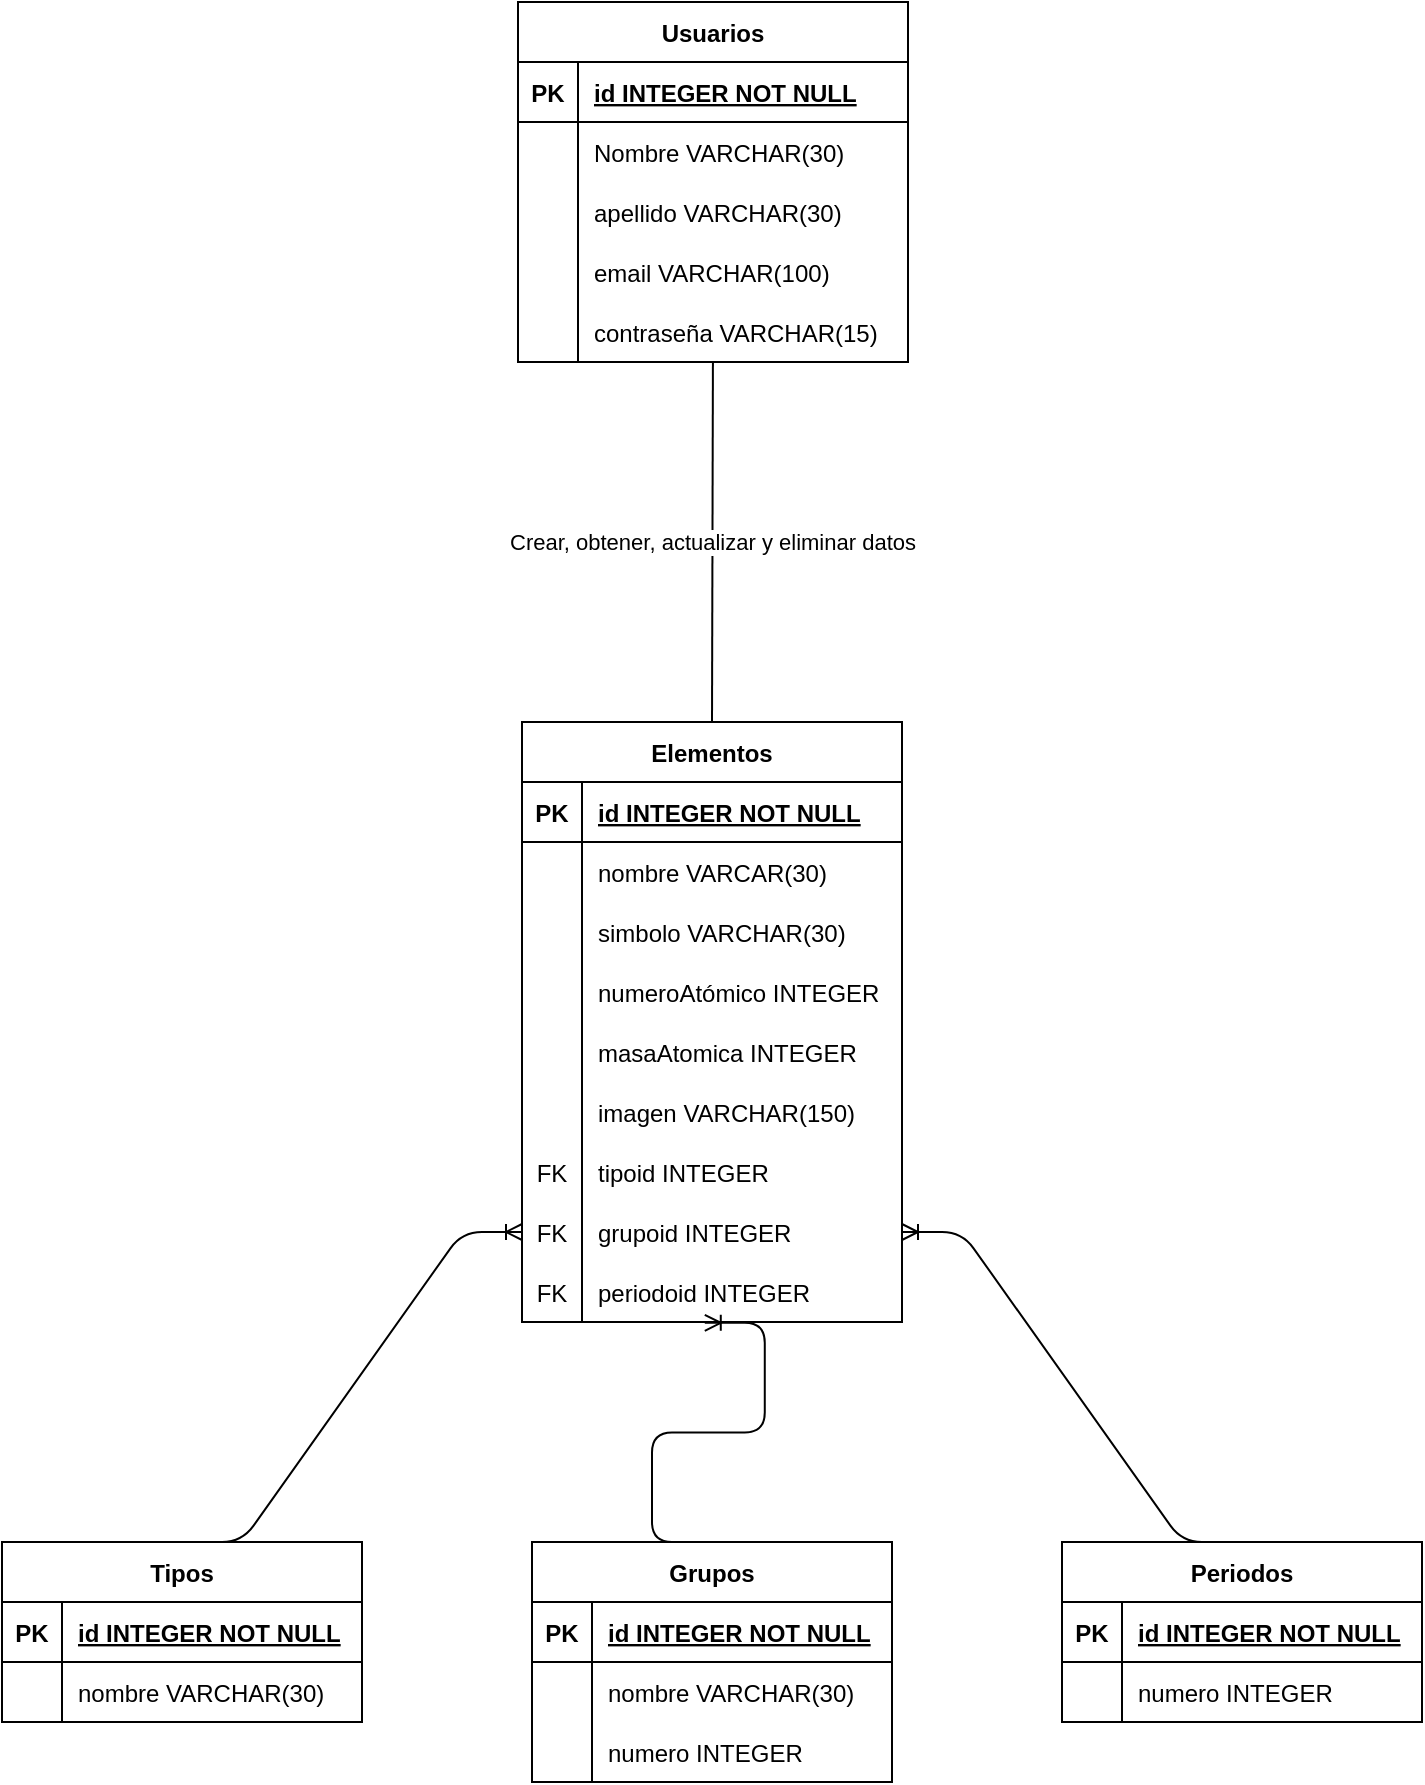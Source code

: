 <mxfile version="15.3.2" type="device"><diagram id="R2lEEEUBdFMjLlhIrx00" name="Page-1"><mxGraphModel dx="868" dy="450" grid="1" gridSize="10" guides="1" tooltips="1" connect="1" arrows="1" fold="1" page="1" pageScale="1" pageWidth="850" pageHeight="1100" math="0" shadow="0" extFonts="Permanent Marker^https://fonts.googleapis.com/css?family=Permanent+Marker"><root><mxCell id="0"/><mxCell id="1" parent="0"/><mxCell id="FdoMdWH8IwYb_re8AcVt-5" value="Elementos" style="shape=table;startSize=30;container=1;collapsible=1;childLayout=tableLayout;fixedRows=1;rowLines=0;fontStyle=1;align=center;resizeLast=1;" vertex="1" parent="1"><mxGeometry x="330" y="380" width="190" height="300" as="geometry"/></mxCell><mxCell id="FdoMdWH8IwYb_re8AcVt-6" value="" style="shape=partialRectangle;collapsible=0;dropTarget=0;pointerEvents=0;fillColor=none;top=0;left=0;bottom=1;right=0;points=[[0,0.5],[1,0.5]];portConstraint=eastwest;" vertex="1" parent="FdoMdWH8IwYb_re8AcVt-5"><mxGeometry y="30" width="190" height="30" as="geometry"/></mxCell><mxCell id="FdoMdWH8IwYb_re8AcVt-7" value="PK" style="shape=partialRectangle;connectable=0;fillColor=none;top=0;left=0;bottom=0;right=0;fontStyle=1;overflow=hidden;" vertex="1" parent="FdoMdWH8IwYb_re8AcVt-6"><mxGeometry width="30" height="30" as="geometry"><mxRectangle width="30" height="30" as="alternateBounds"/></mxGeometry></mxCell><mxCell id="FdoMdWH8IwYb_re8AcVt-8" value="id INTEGER NOT NULL" style="shape=partialRectangle;connectable=0;fillColor=none;top=0;left=0;bottom=0;right=0;align=left;spacingLeft=6;fontStyle=5;overflow=hidden;" vertex="1" parent="FdoMdWH8IwYb_re8AcVt-6"><mxGeometry x="30" width="160" height="30" as="geometry"><mxRectangle width="160" height="30" as="alternateBounds"/></mxGeometry></mxCell><mxCell id="FdoMdWH8IwYb_re8AcVt-9" value="" style="shape=partialRectangle;collapsible=0;dropTarget=0;pointerEvents=0;fillColor=none;top=0;left=0;bottom=0;right=0;points=[[0,0.5],[1,0.5]];portConstraint=eastwest;" vertex="1" parent="FdoMdWH8IwYb_re8AcVt-5"><mxGeometry y="60" width="190" height="30" as="geometry"/></mxCell><mxCell id="FdoMdWH8IwYb_re8AcVt-10" value="" style="shape=partialRectangle;connectable=0;fillColor=none;top=0;left=0;bottom=0;right=0;editable=1;overflow=hidden;" vertex="1" parent="FdoMdWH8IwYb_re8AcVt-9"><mxGeometry width="30" height="30" as="geometry"><mxRectangle width="30" height="30" as="alternateBounds"/></mxGeometry></mxCell><mxCell id="FdoMdWH8IwYb_re8AcVt-11" value="nombre VARCAR(30)" style="shape=partialRectangle;connectable=0;fillColor=none;top=0;left=0;bottom=0;right=0;align=left;spacingLeft=6;overflow=hidden;" vertex="1" parent="FdoMdWH8IwYb_re8AcVt-9"><mxGeometry x="30" width="160" height="30" as="geometry"><mxRectangle width="160" height="30" as="alternateBounds"/></mxGeometry></mxCell><mxCell id="FdoMdWH8IwYb_re8AcVt-12" value="" style="shape=partialRectangle;collapsible=0;dropTarget=0;pointerEvents=0;fillColor=none;top=0;left=0;bottom=0;right=0;points=[[0,0.5],[1,0.5]];portConstraint=eastwest;" vertex="1" parent="FdoMdWH8IwYb_re8AcVt-5"><mxGeometry y="90" width="190" height="30" as="geometry"/></mxCell><mxCell id="FdoMdWH8IwYb_re8AcVt-13" value="" style="shape=partialRectangle;connectable=0;fillColor=none;top=0;left=0;bottom=0;right=0;editable=1;overflow=hidden;" vertex="1" parent="FdoMdWH8IwYb_re8AcVt-12"><mxGeometry width="30" height="30" as="geometry"><mxRectangle width="30" height="30" as="alternateBounds"/></mxGeometry></mxCell><mxCell id="FdoMdWH8IwYb_re8AcVt-14" value="simbolo VARCHAR(30)" style="shape=partialRectangle;connectable=0;fillColor=none;top=0;left=0;bottom=0;right=0;align=left;spacingLeft=6;overflow=hidden;" vertex="1" parent="FdoMdWH8IwYb_re8AcVt-12"><mxGeometry x="30" width="160" height="30" as="geometry"><mxRectangle width="160" height="30" as="alternateBounds"/></mxGeometry></mxCell><mxCell id="FdoMdWH8IwYb_re8AcVt-15" value="" style="shape=partialRectangle;collapsible=0;dropTarget=0;pointerEvents=0;fillColor=none;top=0;left=0;bottom=0;right=0;points=[[0,0.5],[1,0.5]];portConstraint=eastwest;" vertex="1" parent="FdoMdWH8IwYb_re8AcVt-5"><mxGeometry y="120" width="190" height="30" as="geometry"/></mxCell><mxCell id="FdoMdWH8IwYb_re8AcVt-16" value="" style="shape=partialRectangle;connectable=0;fillColor=none;top=0;left=0;bottom=0;right=0;editable=1;overflow=hidden;" vertex="1" parent="FdoMdWH8IwYb_re8AcVt-15"><mxGeometry width="30" height="30" as="geometry"><mxRectangle width="30" height="30" as="alternateBounds"/></mxGeometry></mxCell><mxCell id="FdoMdWH8IwYb_re8AcVt-17" value="numeroAtómico INTEGER" style="shape=partialRectangle;connectable=0;fillColor=none;top=0;left=0;bottom=0;right=0;align=left;spacingLeft=6;overflow=hidden;" vertex="1" parent="FdoMdWH8IwYb_re8AcVt-15"><mxGeometry x="30" width="160" height="30" as="geometry"><mxRectangle width="160" height="30" as="alternateBounds"/></mxGeometry></mxCell><mxCell id="FdoMdWH8IwYb_re8AcVt-18" value="" style="shape=partialRectangle;collapsible=0;dropTarget=0;pointerEvents=0;fillColor=none;top=0;left=0;bottom=0;right=0;points=[[0,0.5],[1,0.5]];portConstraint=eastwest;" vertex="1" parent="FdoMdWH8IwYb_re8AcVt-5"><mxGeometry y="150" width="190" height="30" as="geometry"/></mxCell><mxCell id="FdoMdWH8IwYb_re8AcVt-19" value="" style="shape=partialRectangle;connectable=0;fillColor=none;top=0;left=0;bottom=0;right=0;editable=1;overflow=hidden;" vertex="1" parent="FdoMdWH8IwYb_re8AcVt-18"><mxGeometry width="30" height="30" as="geometry"><mxRectangle width="30" height="30" as="alternateBounds"/></mxGeometry></mxCell><mxCell id="FdoMdWH8IwYb_re8AcVt-20" value="masaAtomica INTEGER" style="shape=partialRectangle;connectable=0;fillColor=none;top=0;left=0;bottom=0;right=0;align=left;spacingLeft=6;overflow=hidden;" vertex="1" parent="FdoMdWH8IwYb_re8AcVt-18"><mxGeometry x="30" width="160" height="30" as="geometry"><mxRectangle width="160" height="30" as="alternateBounds"/></mxGeometry></mxCell><mxCell id="FdoMdWH8IwYb_re8AcVt-21" value="" style="shape=partialRectangle;collapsible=0;dropTarget=0;pointerEvents=0;fillColor=none;top=0;left=0;bottom=0;right=0;points=[[0,0.5],[1,0.5]];portConstraint=eastwest;" vertex="1" parent="FdoMdWH8IwYb_re8AcVt-5"><mxGeometry y="180" width="190" height="30" as="geometry"/></mxCell><mxCell id="FdoMdWH8IwYb_re8AcVt-22" value="" style="shape=partialRectangle;connectable=0;fillColor=none;top=0;left=0;bottom=0;right=0;editable=1;overflow=hidden;" vertex="1" parent="FdoMdWH8IwYb_re8AcVt-21"><mxGeometry width="30" height="30" as="geometry"><mxRectangle width="30" height="30" as="alternateBounds"/></mxGeometry></mxCell><mxCell id="FdoMdWH8IwYb_re8AcVt-23" value="imagen VARCHAR(150)" style="shape=partialRectangle;connectable=0;fillColor=none;top=0;left=0;bottom=0;right=0;align=left;spacingLeft=6;overflow=hidden;" vertex="1" parent="FdoMdWH8IwYb_re8AcVt-21"><mxGeometry x="30" width="160" height="30" as="geometry"><mxRectangle width="160" height="30" as="alternateBounds"/></mxGeometry></mxCell><mxCell id="FdoMdWH8IwYb_re8AcVt-24" value="" style="shape=partialRectangle;collapsible=0;dropTarget=0;pointerEvents=0;fillColor=none;top=0;left=0;bottom=0;right=0;points=[[0,0.5],[1,0.5]];portConstraint=eastwest;" vertex="1" parent="FdoMdWH8IwYb_re8AcVt-5"><mxGeometry y="210" width="190" height="30" as="geometry"/></mxCell><mxCell id="FdoMdWH8IwYb_re8AcVt-25" value="FK" style="shape=partialRectangle;connectable=0;fillColor=none;top=0;left=0;bottom=0;right=0;editable=1;overflow=hidden;" vertex="1" parent="FdoMdWH8IwYb_re8AcVt-24"><mxGeometry width="30" height="30" as="geometry"><mxRectangle width="30" height="30" as="alternateBounds"/></mxGeometry></mxCell><mxCell id="FdoMdWH8IwYb_re8AcVt-26" value="tipoid INTEGER" style="shape=partialRectangle;connectable=0;fillColor=none;top=0;left=0;bottom=0;right=0;align=left;spacingLeft=6;overflow=hidden;" vertex="1" parent="FdoMdWH8IwYb_re8AcVt-24"><mxGeometry x="30" width="160" height="30" as="geometry"><mxRectangle width="160" height="30" as="alternateBounds"/></mxGeometry></mxCell><mxCell id="FdoMdWH8IwYb_re8AcVt-27" value="" style="shape=partialRectangle;collapsible=0;dropTarget=0;pointerEvents=0;fillColor=none;top=0;left=0;bottom=0;right=0;points=[[0,0.5],[1,0.5]];portConstraint=eastwest;" vertex="1" parent="FdoMdWH8IwYb_re8AcVt-5"><mxGeometry y="240" width="190" height="30" as="geometry"/></mxCell><mxCell id="FdoMdWH8IwYb_re8AcVt-28" value="FK" style="shape=partialRectangle;connectable=0;fillColor=none;top=0;left=0;bottom=0;right=0;editable=1;overflow=hidden;" vertex="1" parent="FdoMdWH8IwYb_re8AcVt-27"><mxGeometry width="30" height="30" as="geometry"><mxRectangle width="30" height="30" as="alternateBounds"/></mxGeometry></mxCell><mxCell id="FdoMdWH8IwYb_re8AcVt-29" value="grupoid INTEGER" style="shape=partialRectangle;connectable=0;fillColor=none;top=0;left=0;bottom=0;right=0;align=left;spacingLeft=6;overflow=hidden;" vertex="1" parent="FdoMdWH8IwYb_re8AcVt-27"><mxGeometry x="30" width="160" height="30" as="geometry"><mxRectangle width="160" height="30" as="alternateBounds"/></mxGeometry></mxCell><mxCell id="FdoMdWH8IwYb_re8AcVt-30" value="" style="shape=partialRectangle;collapsible=0;dropTarget=0;pointerEvents=0;fillColor=none;top=0;left=0;bottom=0;right=0;points=[[0,0.5],[1,0.5]];portConstraint=eastwest;" vertex="1" parent="FdoMdWH8IwYb_re8AcVt-5"><mxGeometry y="270" width="190" height="30" as="geometry"/></mxCell><mxCell id="FdoMdWH8IwYb_re8AcVt-31" value="FK" style="shape=partialRectangle;connectable=0;fillColor=none;top=0;left=0;bottom=0;right=0;editable=1;overflow=hidden;" vertex="1" parent="FdoMdWH8IwYb_re8AcVt-30"><mxGeometry width="30" height="30" as="geometry"><mxRectangle width="30" height="30" as="alternateBounds"/></mxGeometry></mxCell><mxCell id="FdoMdWH8IwYb_re8AcVt-32" value="periodoid INTEGER" style="shape=partialRectangle;connectable=0;fillColor=none;top=0;left=0;bottom=0;right=0;align=left;spacingLeft=6;overflow=hidden;" vertex="1" parent="FdoMdWH8IwYb_re8AcVt-30"><mxGeometry x="30" width="160" height="30" as="geometry"><mxRectangle width="160" height="30" as="alternateBounds"/></mxGeometry></mxCell><mxCell id="FdoMdWH8IwYb_re8AcVt-33" value="Tipos" style="shape=table;startSize=30;container=1;collapsible=1;childLayout=tableLayout;fixedRows=1;rowLines=0;fontStyle=1;align=center;resizeLast=1;" vertex="1" parent="1"><mxGeometry x="70" y="790" width="180" height="90" as="geometry"/></mxCell><mxCell id="FdoMdWH8IwYb_re8AcVt-34" value="" style="shape=partialRectangle;collapsible=0;dropTarget=0;pointerEvents=0;fillColor=none;top=0;left=0;bottom=1;right=0;points=[[0,0.5],[1,0.5]];portConstraint=eastwest;" vertex="1" parent="FdoMdWH8IwYb_re8AcVt-33"><mxGeometry y="30" width="180" height="30" as="geometry"/></mxCell><mxCell id="FdoMdWH8IwYb_re8AcVt-35" value="PK" style="shape=partialRectangle;connectable=0;fillColor=none;top=0;left=0;bottom=0;right=0;fontStyle=1;overflow=hidden;" vertex="1" parent="FdoMdWH8IwYb_re8AcVt-34"><mxGeometry width="30" height="30" as="geometry"><mxRectangle width="30" height="30" as="alternateBounds"/></mxGeometry></mxCell><mxCell id="FdoMdWH8IwYb_re8AcVt-36" value="id INTEGER NOT NULL" style="shape=partialRectangle;connectable=0;fillColor=none;top=0;left=0;bottom=0;right=0;align=left;spacingLeft=6;fontStyle=5;overflow=hidden;" vertex="1" parent="FdoMdWH8IwYb_re8AcVt-34"><mxGeometry x="30" width="150" height="30" as="geometry"><mxRectangle width="150" height="30" as="alternateBounds"/></mxGeometry></mxCell><mxCell id="FdoMdWH8IwYb_re8AcVt-37" value="" style="shape=partialRectangle;collapsible=0;dropTarget=0;pointerEvents=0;fillColor=none;top=0;left=0;bottom=0;right=0;points=[[0,0.5],[1,0.5]];portConstraint=eastwest;" vertex="1" parent="FdoMdWH8IwYb_re8AcVt-33"><mxGeometry y="60" width="180" height="30" as="geometry"/></mxCell><mxCell id="FdoMdWH8IwYb_re8AcVt-38" value="" style="shape=partialRectangle;connectable=0;fillColor=none;top=0;left=0;bottom=0;right=0;editable=1;overflow=hidden;" vertex="1" parent="FdoMdWH8IwYb_re8AcVt-37"><mxGeometry width="30" height="30" as="geometry"><mxRectangle width="30" height="30" as="alternateBounds"/></mxGeometry></mxCell><mxCell id="FdoMdWH8IwYb_re8AcVt-39" value="nombre VARCHAR(30)" style="shape=partialRectangle;connectable=0;fillColor=none;top=0;left=0;bottom=0;right=0;align=left;spacingLeft=6;overflow=hidden;" vertex="1" parent="FdoMdWH8IwYb_re8AcVt-37"><mxGeometry x="30" width="150" height="30" as="geometry"><mxRectangle width="150" height="30" as="alternateBounds"/></mxGeometry></mxCell><mxCell id="FdoMdWH8IwYb_re8AcVt-46" value="Grupos" style="shape=table;startSize=30;container=1;collapsible=1;childLayout=tableLayout;fixedRows=1;rowLines=0;fontStyle=1;align=center;resizeLast=1;" vertex="1" parent="1"><mxGeometry x="335" y="790" width="180" height="120" as="geometry"/></mxCell><mxCell id="FdoMdWH8IwYb_re8AcVt-47" value="" style="shape=partialRectangle;collapsible=0;dropTarget=0;pointerEvents=0;fillColor=none;top=0;left=0;bottom=1;right=0;points=[[0,0.5],[1,0.5]];portConstraint=eastwest;" vertex="1" parent="FdoMdWH8IwYb_re8AcVt-46"><mxGeometry y="30" width="180" height="30" as="geometry"/></mxCell><mxCell id="FdoMdWH8IwYb_re8AcVt-48" value="PK" style="shape=partialRectangle;connectable=0;fillColor=none;top=0;left=0;bottom=0;right=0;fontStyle=1;overflow=hidden;" vertex="1" parent="FdoMdWH8IwYb_re8AcVt-47"><mxGeometry width="30" height="30" as="geometry"><mxRectangle width="30" height="30" as="alternateBounds"/></mxGeometry></mxCell><mxCell id="FdoMdWH8IwYb_re8AcVt-49" value="id INTEGER NOT NULL" style="shape=partialRectangle;connectable=0;fillColor=none;top=0;left=0;bottom=0;right=0;align=left;spacingLeft=6;fontStyle=5;overflow=hidden;" vertex="1" parent="FdoMdWH8IwYb_re8AcVt-47"><mxGeometry x="30" width="150" height="30" as="geometry"><mxRectangle width="150" height="30" as="alternateBounds"/></mxGeometry></mxCell><mxCell id="FdoMdWH8IwYb_re8AcVt-61" value="" style="shape=partialRectangle;collapsible=0;dropTarget=0;pointerEvents=0;fillColor=none;top=0;left=0;bottom=0;right=0;points=[[0,0.5],[1,0.5]];portConstraint=eastwest;" vertex="1" parent="FdoMdWH8IwYb_re8AcVt-46"><mxGeometry y="60" width="180" height="30" as="geometry"/></mxCell><mxCell id="FdoMdWH8IwYb_re8AcVt-62" value="" style="shape=partialRectangle;connectable=0;fillColor=none;top=0;left=0;bottom=0;right=0;editable=1;overflow=hidden;" vertex="1" parent="FdoMdWH8IwYb_re8AcVt-61"><mxGeometry width="30" height="30" as="geometry"><mxRectangle width="30" height="30" as="alternateBounds"/></mxGeometry></mxCell><mxCell id="FdoMdWH8IwYb_re8AcVt-63" value="nombre VARCHAR(30)" style="shape=partialRectangle;connectable=0;fillColor=none;top=0;left=0;bottom=0;right=0;align=left;spacingLeft=6;overflow=hidden;" vertex="1" parent="FdoMdWH8IwYb_re8AcVt-61"><mxGeometry x="30" width="150" height="30" as="geometry"><mxRectangle width="150" height="30" as="alternateBounds"/></mxGeometry></mxCell><mxCell id="FdoMdWH8IwYb_re8AcVt-50" value="" style="shape=partialRectangle;collapsible=0;dropTarget=0;pointerEvents=0;fillColor=none;top=0;left=0;bottom=0;right=0;points=[[0,0.5],[1,0.5]];portConstraint=eastwest;" vertex="1" parent="FdoMdWH8IwYb_re8AcVt-46"><mxGeometry y="90" width="180" height="30" as="geometry"/></mxCell><mxCell id="FdoMdWH8IwYb_re8AcVt-51" value="" style="shape=partialRectangle;connectable=0;fillColor=none;top=0;left=0;bottom=0;right=0;editable=1;overflow=hidden;" vertex="1" parent="FdoMdWH8IwYb_re8AcVt-50"><mxGeometry width="30" height="30" as="geometry"><mxRectangle width="30" height="30" as="alternateBounds"/></mxGeometry></mxCell><mxCell id="FdoMdWH8IwYb_re8AcVt-52" value="numero INTEGER" style="shape=partialRectangle;connectable=0;fillColor=none;top=0;left=0;bottom=0;right=0;align=left;spacingLeft=6;overflow=hidden;" vertex="1" parent="FdoMdWH8IwYb_re8AcVt-50"><mxGeometry x="30" width="150" height="30" as="geometry"><mxRectangle width="150" height="30" as="alternateBounds"/></mxGeometry></mxCell><mxCell id="FdoMdWH8IwYb_re8AcVt-53" value="Periodos" style="shape=table;startSize=30;container=1;collapsible=1;childLayout=tableLayout;fixedRows=1;rowLines=0;fontStyle=1;align=center;resizeLast=1;" vertex="1" parent="1"><mxGeometry x="600" y="790" width="180" height="90" as="geometry"/></mxCell><mxCell id="FdoMdWH8IwYb_re8AcVt-54" value="" style="shape=partialRectangle;collapsible=0;dropTarget=0;pointerEvents=0;fillColor=none;top=0;left=0;bottom=1;right=0;points=[[0,0.5],[1,0.5]];portConstraint=eastwest;" vertex="1" parent="FdoMdWH8IwYb_re8AcVt-53"><mxGeometry y="30" width="180" height="30" as="geometry"/></mxCell><mxCell id="FdoMdWH8IwYb_re8AcVt-55" value="PK" style="shape=partialRectangle;connectable=0;fillColor=none;top=0;left=0;bottom=0;right=0;fontStyle=1;overflow=hidden;" vertex="1" parent="FdoMdWH8IwYb_re8AcVt-54"><mxGeometry width="30" height="30" as="geometry"><mxRectangle width="30" height="30" as="alternateBounds"/></mxGeometry></mxCell><mxCell id="FdoMdWH8IwYb_re8AcVt-56" value="id INTEGER NOT NULL" style="shape=partialRectangle;connectable=0;fillColor=none;top=0;left=0;bottom=0;right=0;align=left;spacingLeft=6;fontStyle=5;overflow=hidden;" vertex="1" parent="FdoMdWH8IwYb_re8AcVt-54"><mxGeometry x="30" width="150" height="30" as="geometry"><mxRectangle width="150" height="30" as="alternateBounds"/></mxGeometry></mxCell><mxCell id="FdoMdWH8IwYb_re8AcVt-57" value="" style="shape=partialRectangle;collapsible=0;dropTarget=0;pointerEvents=0;fillColor=none;top=0;left=0;bottom=0;right=0;points=[[0,0.5],[1,0.5]];portConstraint=eastwest;" vertex="1" parent="FdoMdWH8IwYb_re8AcVt-53"><mxGeometry y="60" width="180" height="30" as="geometry"/></mxCell><mxCell id="FdoMdWH8IwYb_re8AcVt-58" value="" style="shape=partialRectangle;connectable=0;fillColor=none;top=0;left=0;bottom=0;right=0;editable=1;overflow=hidden;" vertex="1" parent="FdoMdWH8IwYb_re8AcVt-57"><mxGeometry width="30" height="30" as="geometry"><mxRectangle width="30" height="30" as="alternateBounds"/></mxGeometry></mxCell><mxCell id="FdoMdWH8IwYb_re8AcVt-59" value="numero INTEGER" style="shape=partialRectangle;connectable=0;fillColor=none;top=0;left=0;bottom=0;right=0;align=left;spacingLeft=6;overflow=hidden;" vertex="1" parent="FdoMdWH8IwYb_re8AcVt-57"><mxGeometry x="30" width="150" height="30" as="geometry"><mxRectangle width="150" height="30" as="alternateBounds"/></mxGeometry></mxCell><mxCell id="FdoMdWH8IwYb_re8AcVt-64" value="" style="edgeStyle=entityRelationEdgeStyle;fontSize=12;html=1;endArrow=ERoneToMany;exitX=0.5;exitY=0;exitDx=0;exitDy=0;entryX=0;entryY=0.5;entryDx=0;entryDy=0;" edge="1" parent="1" source="FdoMdWH8IwYb_re8AcVt-33" target="FdoMdWH8IwYb_re8AcVt-27"><mxGeometry width="100" height="100" relative="1" as="geometry"><mxPoint x="230" y="480" as="sourcePoint"/><mxPoint x="330" y="380" as="targetPoint"/></mxGeometry></mxCell><mxCell id="FdoMdWH8IwYb_re8AcVt-65" value="" style="edgeStyle=entityRelationEdgeStyle;fontSize=12;html=1;endArrow=ERoneToMany;exitX=0.5;exitY=0;exitDx=0;exitDy=0;entryX=0.481;entryY=1.014;entryDx=0;entryDy=0;entryPerimeter=0;" edge="1" parent="1" source="FdoMdWH8IwYb_re8AcVt-46" target="FdoMdWH8IwYb_re8AcVt-30"><mxGeometry width="100" height="100" relative="1" as="geometry"><mxPoint x="230" y="480" as="sourcePoint"/><mxPoint x="425" y="430" as="targetPoint"/></mxGeometry></mxCell><mxCell id="FdoMdWH8IwYb_re8AcVt-66" value="" style="edgeStyle=entityRelationEdgeStyle;fontSize=12;html=1;endArrow=ERoneToMany;exitX=0.5;exitY=0;exitDx=0;exitDy=0;entryX=1;entryY=0.5;entryDx=0;entryDy=0;" edge="1" parent="1" source="FdoMdWH8IwYb_re8AcVt-53" target="FdoMdWH8IwYb_re8AcVt-27"><mxGeometry width="100" height="100" relative="1" as="geometry"><mxPoint x="230" y="480" as="sourcePoint"/><mxPoint x="330" y="380" as="targetPoint"/></mxGeometry></mxCell><mxCell id="FdoMdWH8IwYb_re8AcVt-67" value="Usuarios" style="shape=table;startSize=30;container=1;collapsible=1;childLayout=tableLayout;fixedRows=1;rowLines=0;fontStyle=1;align=center;resizeLast=1;" vertex="1" parent="1"><mxGeometry x="328" y="20" width="195" height="180" as="geometry"/></mxCell><mxCell id="FdoMdWH8IwYb_re8AcVt-68" value="" style="shape=partialRectangle;collapsible=0;dropTarget=0;pointerEvents=0;fillColor=none;top=0;left=0;bottom=1;right=0;points=[[0,0.5],[1,0.5]];portConstraint=eastwest;" vertex="1" parent="FdoMdWH8IwYb_re8AcVt-67"><mxGeometry y="30" width="195" height="30" as="geometry"/></mxCell><mxCell id="FdoMdWH8IwYb_re8AcVt-69" value="PK" style="shape=partialRectangle;connectable=0;fillColor=none;top=0;left=0;bottom=0;right=0;fontStyle=1;overflow=hidden;" vertex="1" parent="FdoMdWH8IwYb_re8AcVt-68"><mxGeometry width="30" height="30" as="geometry"><mxRectangle width="30" height="30" as="alternateBounds"/></mxGeometry></mxCell><mxCell id="FdoMdWH8IwYb_re8AcVt-70" value="id INTEGER NOT NULL" style="shape=partialRectangle;connectable=0;fillColor=none;top=0;left=0;bottom=0;right=0;align=left;spacingLeft=6;fontStyle=5;overflow=hidden;" vertex="1" parent="FdoMdWH8IwYb_re8AcVt-68"><mxGeometry x="30" width="165" height="30" as="geometry"><mxRectangle width="165" height="30" as="alternateBounds"/></mxGeometry></mxCell><mxCell id="FdoMdWH8IwYb_re8AcVt-71" value="" style="shape=partialRectangle;collapsible=0;dropTarget=0;pointerEvents=0;fillColor=none;top=0;left=0;bottom=0;right=0;points=[[0,0.5],[1,0.5]];portConstraint=eastwest;" vertex="1" parent="FdoMdWH8IwYb_re8AcVt-67"><mxGeometry y="60" width="195" height="30" as="geometry"/></mxCell><mxCell id="FdoMdWH8IwYb_re8AcVt-72" value="" style="shape=partialRectangle;connectable=0;fillColor=none;top=0;left=0;bottom=0;right=0;editable=1;overflow=hidden;" vertex="1" parent="FdoMdWH8IwYb_re8AcVt-71"><mxGeometry width="30" height="30" as="geometry"><mxRectangle width="30" height="30" as="alternateBounds"/></mxGeometry></mxCell><mxCell id="FdoMdWH8IwYb_re8AcVt-73" value="Nombre VARCHAR(30)" style="shape=partialRectangle;connectable=0;fillColor=none;top=0;left=0;bottom=0;right=0;align=left;spacingLeft=6;overflow=hidden;" vertex="1" parent="FdoMdWH8IwYb_re8AcVt-71"><mxGeometry x="30" width="165" height="30" as="geometry"><mxRectangle width="165" height="30" as="alternateBounds"/></mxGeometry></mxCell><mxCell id="FdoMdWH8IwYb_re8AcVt-74" value="" style="shape=partialRectangle;collapsible=0;dropTarget=0;pointerEvents=0;fillColor=none;top=0;left=0;bottom=0;right=0;points=[[0,0.5],[1,0.5]];portConstraint=eastwest;" vertex="1" parent="FdoMdWH8IwYb_re8AcVt-67"><mxGeometry y="90" width="195" height="30" as="geometry"/></mxCell><mxCell id="FdoMdWH8IwYb_re8AcVt-75" value="" style="shape=partialRectangle;connectable=0;fillColor=none;top=0;left=0;bottom=0;right=0;editable=1;overflow=hidden;" vertex="1" parent="FdoMdWH8IwYb_re8AcVt-74"><mxGeometry width="30" height="30" as="geometry"><mxRectangle width="30" height="30" as="alternateBounds"/></mxGeometry></mxCell><mxCell id="FdoMdWH8IwYb_re8AcVt-76" value="apellido VARCHAR(30)" style="shape=partialRectangle;connectable=0;fillColor=none;top=0;left=0;bottom=0;right=0;align=left;spacingLeft=6;overflow=hidden;" vertex="1" parent="FdoMdWH8IwYb_re8AcVt-74"><mxGeometry x="30" width="165" height="30" as="geometry"><mxRectangle width="165" height="30" as="alternateBounds"/></mxGeometry></mxCell><mxCell id="FdoMdWH8IwYb_re8AcVt-85" value="" style="shape=partialRectangle;collapsible=0;dropTarget=0;pointerEvents=0;fillColor=none;top=0;left=0;bottom=0;right=0;points=[[0,0.5],[1,0.5]];portConstraint=eastwest;" vertex="1" parent="FdoMdWH8IwYb_re8AcVt-67"><mxGeometry y="120" width="195" height="30" as="geometry"/></mxCell><mxCell id="FdoMdWH8IwYb_re8AcVt-86" value="" style="shape=partialRectangle;connectable=0;fillColor=none;top=0;left=0;bottom=0;right=0;editable=1;overflow=hidden;" vertex="1" parent="FdoMdWH8IwYb_re8AcVt-85"><mxGeometry width="30" height="30" as="geometry"><mxRectangle width="30" height="30" as="alternateBounds"/></mxGeometry></mxCell><mxCell id="FdoMdWH8IwYb_re8AcVt-87" value="email VARCHAR(100)" style="shape=partialRectangle;connectable=0;fillColor=none;top=0;left=0;bottom=0;right=0;align=left;spacingLeft=6;overflow=hidden;" vertex="1" parent="FdoMdWH8IwYb_re8AcVt-85"><mxGeometry x="30" width="165" height="30" as="geometry"><mxRectangle width="165" height="30" as="alternateBounds"/></mxGeometry></mxCell><mxCell id="FdoMdWH8IwYb_re8AcVt-80" value="" style="shape=partialRectangle;collapsible=0;dropTarget=0;pointerEvents=0;fillColor=none;top=0;left=0;bottom=0;right=0;points=[[0,0.5],[1,0.5]];portConstraint=eastwest;" vertex="1" parent="FdoMdWH8IwYb_re8AcVt-67"><mxGeometry y="150" width="195" height="30" as="geometry"/></mxCell><mxCell id="FdoMdWH8IwYb_re8AcVt-81" value="" style="shape=partialRectangle;connectable=0;fillColor=none;top=0;left=0;bottom=0;right=0;editable=1;overflow=hidden;" vertex="1" parent="FdoMdWH8IwYb_re8AcVt-80"><mxGeometry width="30" height="30" as="geometry"><mxRectangle width="30" height="30" as="alternateBounds"/></mxGeometry></mxCell><mxCell id="FdoMdWH8IwYb_re8AcVt-82" value="contraseña VARCHAR(15)" style="shape=partialRectangle;connectable=0;fillColor=none;top=0;left=0;bottom=0;right=0;align=left;spacingLeft=6;overflow=hidden;" vertex="1" parent="FdoMdWH8IwYb_re8AcVt-80"><mxGeometry x="30" width="165" height="30" as="geometry"><mxRectangle width="165" height="30" as="alternateBounds"/></mxGeometry></mxCell><mxCell id="FdoMdWH8IwYb_re8AcVt-83" value="Crear, obtener, actualizar y eliminar datos" style="endArrow=none;html=1;rounded=0;entryX=0.5;entryY=0;entryDx=0;entryDy=0;" edge="1" parent="1" source="FdoMdWH8IwYb_re8AcVt-80" target="FdoMdWH8IwYb_re8AcVt-5"><mxGeometry relative="1" as="geometry"><mxPoint x="200" y="280" as="sourcePoint"/><mxPoint x="360" y="280" as="targetPoint"/></mxGeometry></mxCell></root></mxGraphModel></diagram></mxfile>
